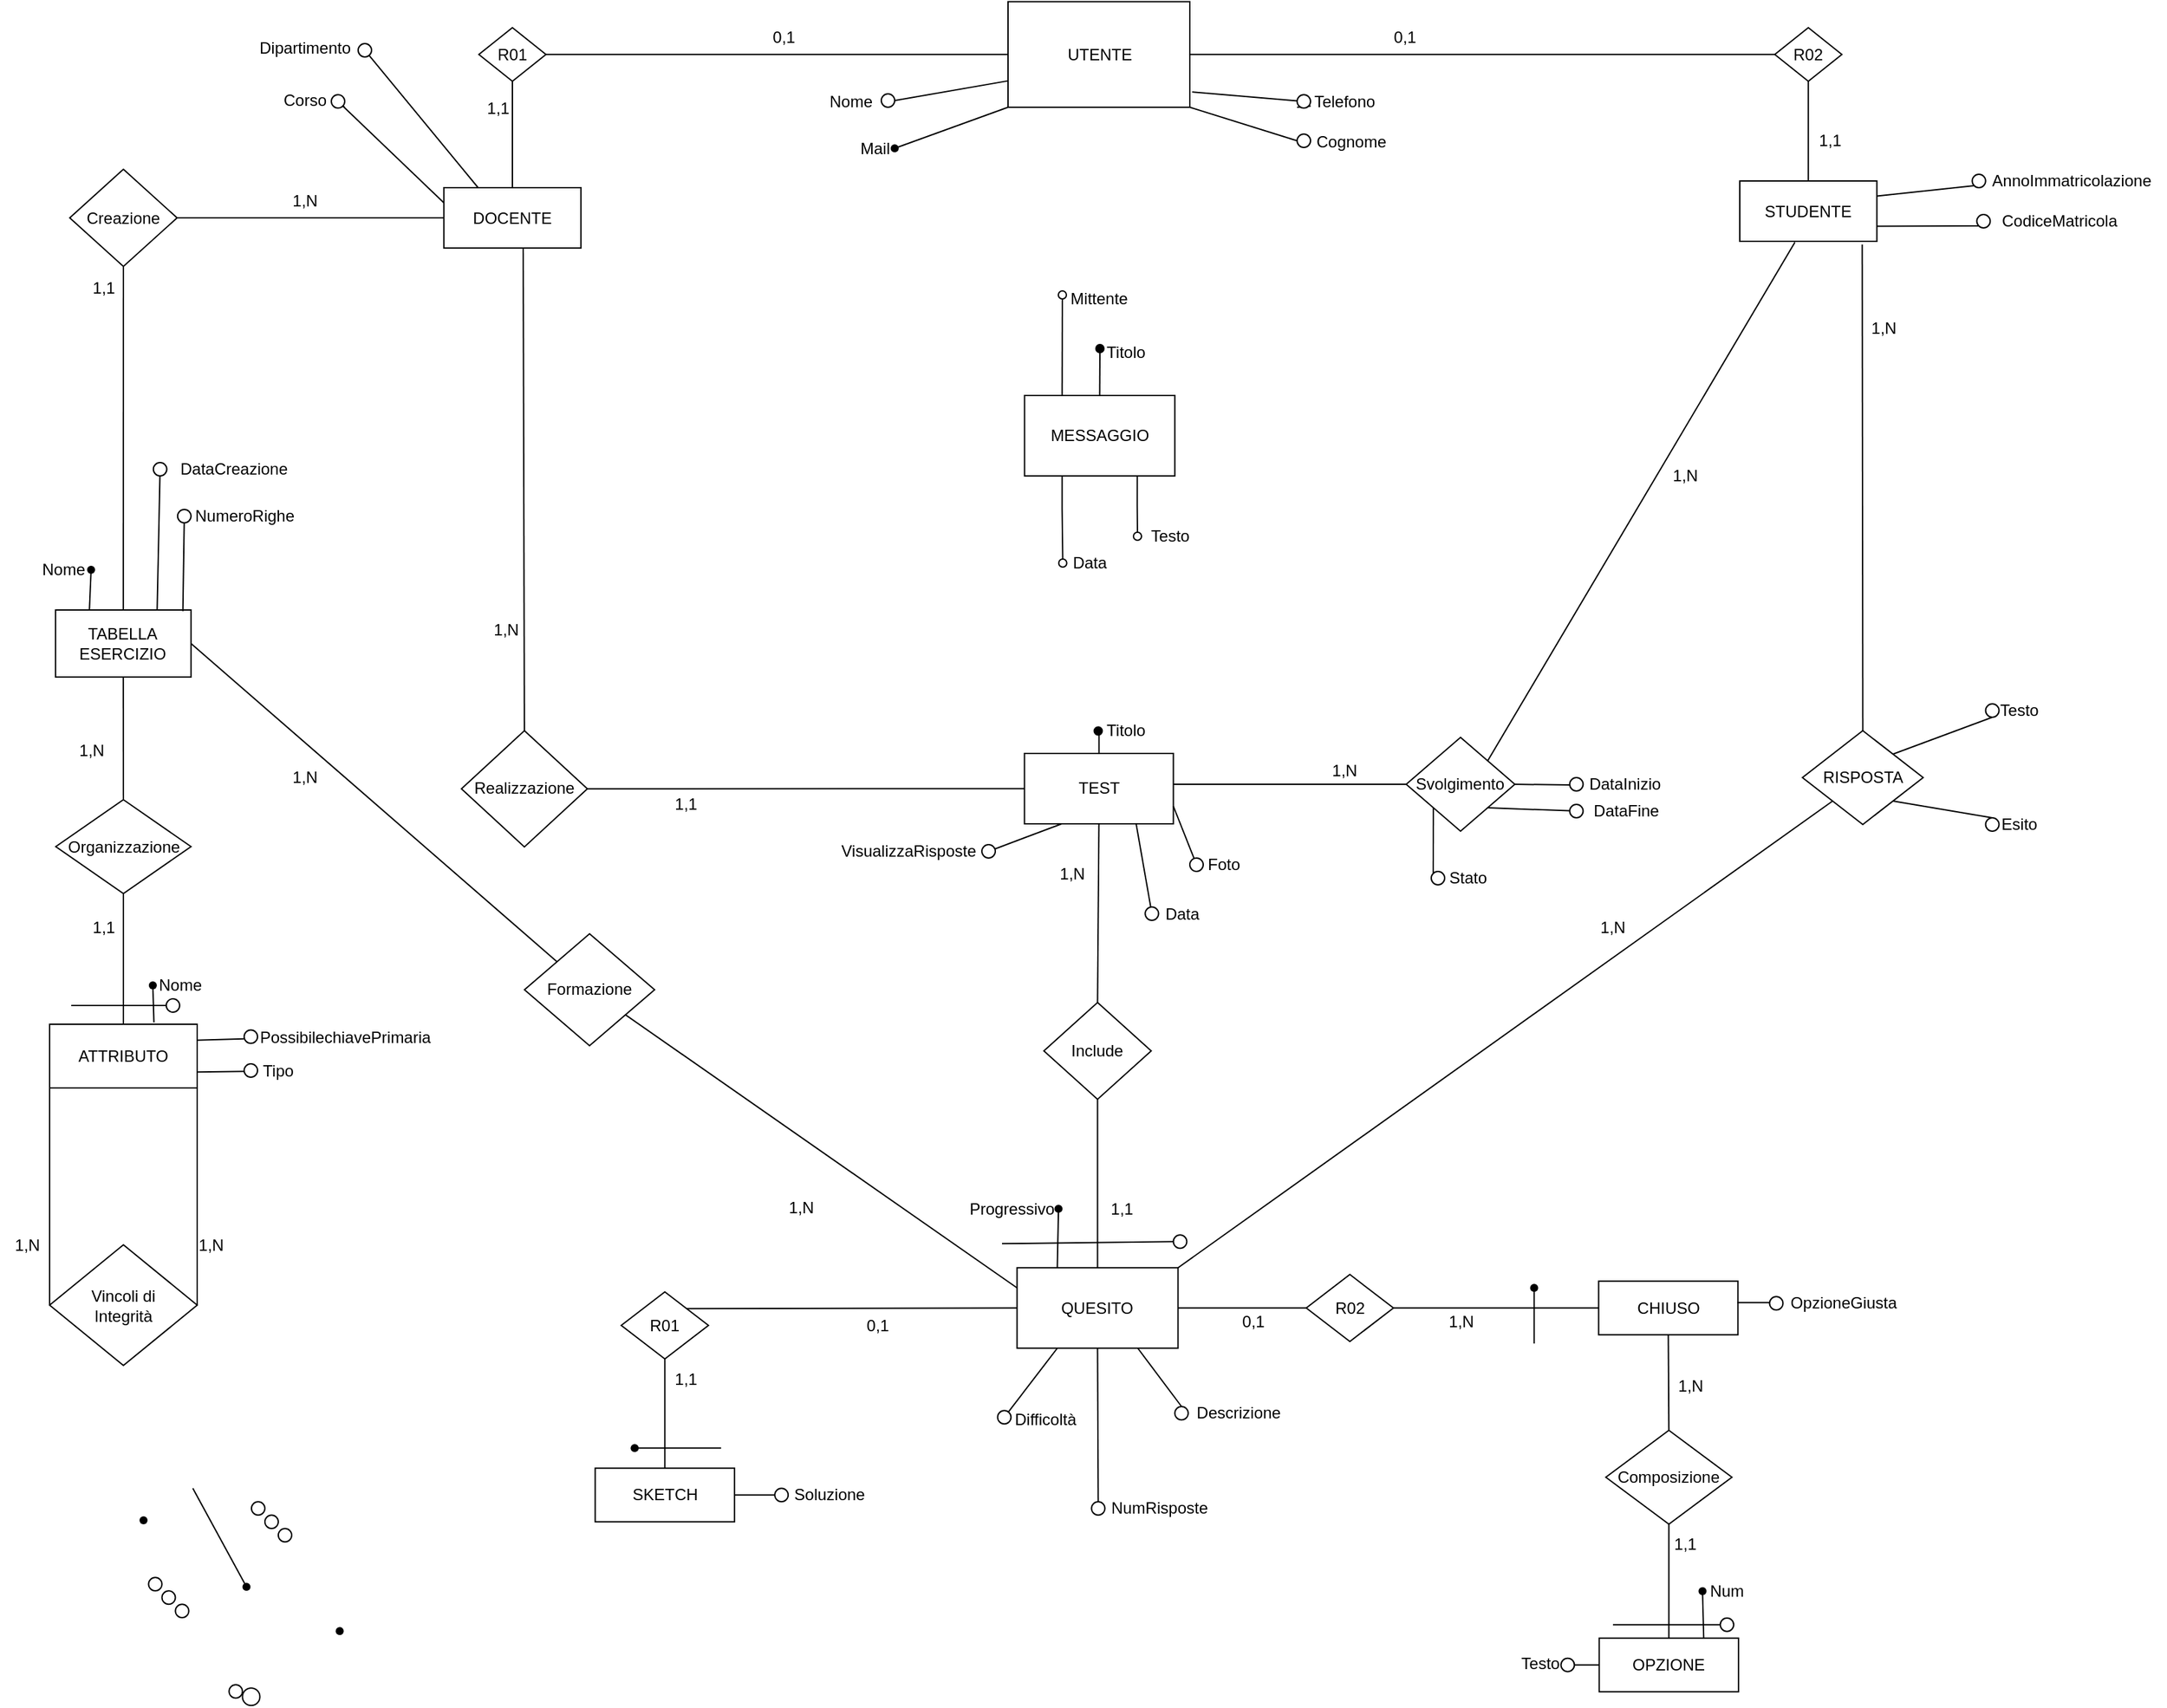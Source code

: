 <mxfile version="22.0.3" type="device">
  <diagram name="Pagina-1" id="XZwt-QrrMR2z-pxMpjQP">
    <mxGraphModel dx="1720" dy="828" grid="1" gridSize="10" guides="1" tooltips="1" connect="1" arrows="1" fold="1" page="1" pageScale="1" pageWidth="827" pageHeight="1169" math="0" shadow="0">
      <root>
        <mxCell id="0" />
        <mxCell id="1" parent="0" />
        <mxCell id="rJS2y0we6_gEbqLrVWO5-1" value="UTENTE" style="rounded=0;whiteSpace=wrap;html=1;" parent="1" vertex="1">
          <mxGeometry x="774.5" y="1.25" width="135.5" height="78.75" as="geometry" />
        </mxCell>
        <mxCell id="rJS2y0we6_gEbqLrVWO5-2" value="STUDENTE" style="rounded=0;whiteSpace=wrap;html=1;" parent="1" vertex="1">
          <mxGeometry x="1320" y="135" width="102.22" height="45" as="geometry" />
        </mxCell>
        <mxCell id="rJS2y0we6_gEbqLrVWO5-5" value="R01" style="rhombus;whiteSpace=wrap;html=1;" parent="1" vertex="1">
          <mxGeometry x="380" y="20.62" width="50" height="40" as="geometry" />
        </mxCell>
        <mxCell id="rJS2y0we6_gEbqLrVWO5-6" value="R02" style="rhombus;whiteSpace=wrap;html=1;" parent="1" vertex="1">
          <mxGeometry x="1346.11" y="20.63" width="50" height="40" as="geometry" />
        </mxCell>
        <mxCell id="rJS2y0we6_gEbqLrVWO5-8" value="" style="endArrow=none;html=1;rounded=0;entryX=0.5;entryY=1;entryDx=0;entryDy=0;exitX=0.5;exitY=0;exitDx=0;exitDy=0;" parent="1" source="coqrDHBnJNc-9aT2uiZB-8" target="rJS2y0we6_gEbqLrVWO5-5" edge="1">
          <mxGeometry width="50" height="50" relative="1" as="geometry">
            <mxPoint x="413" y="137.5" as="sourcePoint" />
            <mxPoint x="470" y="270" as="targetPoint" />
            <Array as="points" />
          </mxGeometry>
        </mxCell>
        <mxCell id="rJS2y0we6_gEbqLrVWO5-9" value="" style="endArrow=none;html=1;rounded=0;exitX=0.5;exitY=0;exitDx=0;exitDy=0;" parent="1" source="rJS2y0we6_gEbqLrVWO5-2" target="rJS2y0we6_gEbqLrVWO5-6" edge="1">
          <mxGeometry width="50" height="50" relative="1" as="geometry">
            <mxPoint x="921.28" y="240" as="sourcePoint" />
            <mxPoint x="1231.28" y="195" as="targetPoint" />
            <Array as="points" />
          </mxGeometry>
        </mxCell>
        <mxCell id="rJS2y0we6_gEbqLrVWO5-10" value="" style="endArrow=none;html=1;rounded=0;entryX=0;entryY=0.5;entryDx=0;entryDy=0;exitX=1;exitY=0.5;exitDx=0;exitDy=0;" parent="1" source="rJS2y0we6_gEbqLrVWO5-5" target="rJS2y0we6_gEbqLrVWO5-1" edge="1">
          <mxGeometry width="50" height="50" relative="1" as="geometry">
            <mxPoint x="265" y="100" as="sourcePoint" />
            <mxPoint x="265" y="70" as="targetPoint" />
            <Array as="points" />
          </mxGeometry>
        </mxCell>
        <mxCell id="rJS2y0we6_gEbqLrVWO5-11" value="" style="endArrow=none;html=1;rounded=0;entryX=1;entryY=0.5;entryDx=0;entryDy=0;exitX=0;exitY=0.5;exitDx=0;exitDy=0;" parent="1" source="rJS2y0we6_gEbqLrVWO5-6" target="rJS2y0we6_gEbqLrVWO5-1" edge="1">
          <mxGeometry width="50" height="50" relative="1" as="geometry">
            <mxPoint x="275" y="110" as="sourcePoint" />
            <mxPoint x="275" y="80" as="targetPoint" />
            <Array as="points" />
          </mxGeometry>
        </mxCell>
        <mxCell id="rJS2y0we6_gEbqLrVWO5-12" value="0,1" style="text;html=1;align=center;verticalAlign=middle;resizable=0;points=[];autosize=1;strokeColor=none;fillColor=none;" parent="1" vertex="1">
          <mxGeometry x="586.93" y="12.5" width="40" height="30" as="geometry" />
        </mxCell>
        <mxCell id="rJS2y0we6_gEbqLrVWO5-13" value="0,1" style="text;html=1;align=center;verticalAlign=middle;resizable=0;points=[];autosize=1;strokeColor=none;fillColor=none;" parent="1" vertex="1">
          <mxGeometry x="1050" y="12.5" width="40" height="30" as="geometry" />
        </mxCell>
        <mxCell id="rJS2y0we6_gEbqLrVWO5-17" value="1,1" style="text;html=1;align=center;verticalAlign=middle;resizable=0;points=[];autosize=1;strokeColor=none;fillColor=none;" parent="1" vertex="1">
          <mxGeometry x="1366.72" y="90" width="40" height="30" as="geometry" />
        </mxCell>
        <mxCell id="rJS2y0we6_gEbqLrVWO5-21" value="Creazione" style="rhombus;whiteSpace=wrap;html=1;" parent="1" vertex="1">
          <mxGeometry x="75" y="126.25" width="79.99" height="72.5" as="geometry" />
        </mxCell>
        <mxCell id="rJS2y0we6_gEbqLrVWO5-23" value="" style="endArrow=none;html=1;rounded=0;exitX=1;exitY=0.5;exitDx=0;exitDy=0;entryX=0;entryY=0.5;entryDx=0;entryDy=0;" parent="1" source="rJS2y0we6_gEbqLrVWO5-21" target="coqrDHBnJNc-9aT2uiZB-8" edge="1">
          <mxGeometry width="50" height="50" relative="1" as="geometry">
            <mxPoint x="420" y="320" as="sourcePoint" />
            <mxPoint x="356" y="153.75" as="targetPoint" />
          </mxGeometry>
        </mxCell>
        <mxCell id="rJS2y0we6_gEbqLrVWO5-24" value="RISPOSTA" style="rhombus;whiteSpace=wrap;html=1;" parent="1" vertex="1">
          <mxGeometry x="1366.72" y="545" width="90" height="70" as="geometry" />
        </mxCell>
        <mxCell id="rJS2y0we6_gEbqLrVWO5-25" value="" style="endArrow=none;html=1;rounded=0;entryX=0.5;entryY=0;entryDx=0;entryDy=0;exitX=0.893;exitY=1.052;exitDx=0;exitDy=0;exitPerimeter=0;" parent="1" source="rJS2y0we6_gEbqLrVWO5-2" target="rJS2y0we6_gEbqLrVWO5-24" edge="1">
          <mxGeometry width="50" height="50" relative="1" as="geometry">
            <mxPoint x="1413.28" y="210" as="sourcePoint" />
            <mxPoint x="1426.28" y="249.5" as="targetPoint" />
          </mxGeometry>
        </mxCell>
        <mxCell id="ubUzP_4HtsehzpGUkigU-70" value="" style="edgeStyle=orthogonalEdgeStyle;rounded=0;orthogonalLoop=1;jettySize=auto;html=1;endArrow=oval;endFill=1;" parent="1" source="rJS2y0we6_gEbqLrVWO5-26" target="ubUzP_4HtsehzpGUkigU-69" edge="1">
          <mxGeometry relative="1" as="geometry" />
        </mxCell>
        <mxCell id="ubUzP_4HtsehzpGUkigU-77" value="" style="edgeStyle=orthogonalEdgeStyle;rounded=0;orthogonalLoop=1;jettySize=auto;html=1;entryX=0;entryY=0.5;entryDx=0;entryDy=0;endArrow=none;endFill=0;" parent="1" source="rJS2y0we6_gEbqLrVWO5-26" target="Hk7GUkt3uSZi1AEH6adp-3" edge="1">
          <mxGeometry relative="1" as="geometry">
            <mxPoint x="993.25" y="588.308" as="targetPoint" />
            <Array as="points">
              <mxPoint x="940" y="585" />
              <mxPoint x="940" y="585" />
            </Array>
          </mxGeometry>
        </mxCell>
        <mxCell id="rJS2y0we6_gEbqLrVWO5-26" value="TEST" style="rounded=0;whiteSpace=wrap;html=1;" parent="1" vertex="1">
          <mxGeometry x="786.75" y="562" width="111" height="52.5" as="geometry" />
        </mxCell>
        <mxCell id="rJS2y0we6_gEbqLrVWO5-27" value="Realizzazione" style="rhombus;whiteSpace=wrap;html=1;" parent="1" vertex="1">
          <mxGeometry x="367" y="545" width="93.89" height="86.75" as="geometry" />
        </mxCell>
        <mxCell id="rJS2y0we6_gEbqLrVWO5-28" value="" style="endArrow=none;html=1;rounded=0;entryX=0.5;entryY=1;entryDx=0;entryDy=0;exitX=0.5;exitY=0;exitDx=0;exitDy=0;" parent="1" source="rJS2y0we6_gEbqLrVWO5-27" edge="1">
          <mxGeometry width="50" height="50" relative="1" as="geometry">
            <mxPoint x="400" y="270" as="sourcePoint" />
            <mxPoint x="413" y="170" as="targetPoint" />
          </mxGeometry>
        </mxCell>
        <mxCell id="Hk7GUkt3uSZi1AEH6adp-1" value="" style="endArrow=none;html=1;rounded=0;entryX=0;entryY=0.5;entryDx=0;entryDy=0;exitX=1;exitY=0.5;exitDx=0;exitDy=0;" parent="1" source="rJS2y0we6_gEbqLrVWO5-27" target="rJS2y0we6_gEbqLrVWO5-26" edge="1">
          <mxGeometry width="50" height="50" relative="1" as="geometry">
            <mxPoint x="255" y="320" as="sourcePoint" />
            <mxPoint x="255" y="130" as="targetPoint" />
          </mxGeometry>
        </mxCell>
        <mxCell id="Hk7GUkt3uSZi1AEH6adp-3" value="Svolgimento" style="rhombus;whiteSpace=wrap;html=1;" parent="1" vertex="1">
          <mxGeometry x="1071.33" y="550" width="81" height="70" as="geometry" />
        </mxCell>
        <mxCell id="Hk7GUkt3uSZi1AEH6adp-5" value="1,1" style="text;html=1;align=center;verticalAlign=middle;resizable=0;points=[];autosize=1;strokeColor=none;fillColor=none;" parent="1" vertex="1">
          <mxGeometry x="513.88" y="585" width="40" height="30" as="geometry" />
        </mxCell>
        <mxCell id="Hk7GUkt3uSZi1AEH6adp-6" value="1,N" style="text;html=1;align=center;verticalAlign=middle;resizable=0;points=[];autosize=1;strokeColor=none;fillColor=none;" parent="1" vertex="1">
          <mxGeometry x="1005" y="560" width="40" height="30" as="geometry" />
        </mxCell>
        <mxCell id="Hk7GUkt3uSZi1AEH6adp-7" value="1,N" style="text;html=1;align=center;verticalAlign=middle;resizable=0;points=[];autosize=1;strokeColor=none;fillColor=none;" parent="1" vertex="1">
          <mxGeometry x="1259.22" y="340" width="40" height="30" as="geometry" />
        </mxCell>
        <mxCell id="Hk7GUkt3uSZi1AEH6adp-8" value="1,N" style="text;html=1;align=center;verticalAlign=middle;resizable=0;points=[];autosize=1;strokeColor=none;fillColor=none;" parent="1" vertex="1">
          <mxGeometry x="380" y="455" width="40" height="30" as="geometry" />
        </mxCell>
        <mxCell id="Hk7GUkt3uSZi1AEH6adp-9" value="1,N" style="text;html=1;align=center;verticalAlign=middle;resizable=0;points=[];autosize=1;strokeColor=none;fillColor=none;" parent="1" vertex="1">
          <mxGeometry x="230" y="135" width="40" height="30" as="geometry" />
        </mxCell>
        <mxCell id="Hk7GUkt3uSZi1AEH6adp-10" value="" style="endArrow=none;html=1;rounded=0;entryX=0.5;entryY=1;entryDx=0;entryDy=0;exitX=0.5;exitY=0;exitDx=0;exitDy=0;" parent="1" source="Hk7GUkt3uSZi1AEH6adp-11" target="rJS2y0we6_gEbqLrVWO5-21" edge="1">
          <mxGeometry width="50" height="50" relative="1" as="geometry">
            <mxPoint x="55" y="280" as="sourcePoint" />
            <mxPoint x="60" y="150" as="targetPoint" />
          </mxGeometry>
        </mxCell>
        <mxCell id="Hk7GUkt3uSZi1AEH6adp-11" value="TABELLA ESERCIZIO" style="rounded=0;whiteSpace=wrap;html=1;" parent="1" vertex="1">
          <mxGeometry x="64.4" y="455" width="101" height="50" as="geometry" />
        </mxCell>
        <mxCell id="Hk7GUkt3uSZi1AEH6adp-12" value="1,1" style="text;html=1;align=center;verticalAlign=middle;resizable=0;points=[];autosize=1;strokeColor=none;fillColor=none;" parent="1" vertex="1">
          <mxGeometry x="80" y="200" width="40" height="30" as="geometry" />
        </mxCell>
        <mxCell id="Hk7GUkt3uSZi1AEH6adp-13" value="" style="shape=waypoint;sketch=0;fillStyle=solid;size=6;pointerEvents=1;points=[];fillColor=none;resizable=0;rotatable=0;perimeter=centerPerimeter;snapToPoint=1;" parent="1" vertex="1">
          <mxGeometry x="120" y="1124" width="20" height="20" as="geometry" />
        </mxCell>
        <mxCell id="Hk7GUkt3uSZi1AEH6adp-17" value="" style="shape=waypoint;sketch=0;fillStyle=solid;size=6;pointerEvents=1;points=[];fillColor=none;resizable=0;rotatable=0;perimeter=centerPerimeter;snapToPoint=1;" parent="1" vertex="1">
          <mxGeometry x="266.25" y="1206.63" width="20" height="20" as="geometry" />
        </mxCell>
        <mxCell id="Hk7GUkt3uSZi1AEH6adp-19" value="Organizzazione" style="rhombus;whiteSpace=wrap;html=1;" parent="1" vertex="1">
          <mxGeometry x="64.59" y="596.5" width="100.81" height="70" as="geometry" />
        </mxCell>
        <mxCell id="Hk7GUkt3uSZi1AEH6adp-20" value="" style="endArrow=none;html=1;rounded=0;exitX=0.5;exitY=0;exitDx=0;exitDy=0;entryX=0.5;entryY=1;entryDx=0;entryDy=0;" parent="1" source="Hk7GUkt3uSZi1AEH6adp-19" target="Hk7GUkt3uSZi1AEH6adp-11" edge="1">
          <mxGeometry width="50" height="50" relative="1" as="geometry">
            <mxPoint x="40" y="410" as="sourcePoint" />
            <mxPoint x="50" y="330" as="targetPoint" />
            <Array as="points" />
          </mxGeometry>
        </mxCell>
        <mxCell id="Hk7GUkt3uSZi1AEH6adp-23" value="" style="endArrow=none;html=1;rounded=0;entryX=0.5;entryY=0;entryDx=0;entryDy=0;" parent="1" source="Hk7GUkt3uSZi1AEH6adp-19" target="Hk7GUkt3uSZi1AEH6adp-24" edge="1">
          <mxGeometry width="50" height="50" relative="1" as="geometry">
            <mxPoint x="45" y="510" as="sourcePoint" />
            <mxPoint x="45" y="530.711" as="targetPoint" />
          </mxGeometry>
        </mxCell>
        <mxCell id="Hk7GUkt3uSZi1AEH6adp-24" value="ATTRIBUTO" style="rounded=0;whiteSpace=wrap;html=1;" parent="1" vertex="1">
          <mxGeometry x="60" y="764" width="110" height="47.5" as="geometry" />
        </mxCell>
        <mxCell id="Hk7GUkt3uSZi1AEH6adp-25" value="1,1" style="text;html=1;align=center;verticalAlign=middle;resizable=0;points=[];autosize=1;strokeColor=none;fillColor=none;" parent="1" vertex="1">
          <mxGeometry x="80" y="676.5" width="40" height="30" as="geometry" />
        </mxCell>
        <mxCell id="Hk7GUkt3uSZi1AEH6adp-26" value="1,N" style="text;html=1;align=center;verticalAlign=middle;resizable=0;points=[];autosize=1;strokeColor=none;fillColor=none;" parent="1" vertex="1">
          <mxGeometry x="70.51" y="545" width="40" height="30" as="geometry" />
        </mxCell>
        <mxCell id="Hk7GUkt3uSZi1AEH6adp-28" value="Vincoli di&lt;br&gt;Integrità" style="rhombus;whiteSpace=wrap;html=1;" parent="1" vertex="1">
          <mxGeometry x="60" y="928.5" width="110" height="90" as="geometry" />
        </mxCell>
        <mxCell id="Hk7GUkt3uSZi1AEH6adp-29" value="" style="endArrow=none;html=1;rounded=0;entryX=1;entryY=1;entryDx=0;entryDy=0;exitX=1;exitY=0.5;exitDx=0;exitDy=0;" parent="1" source="Hk7GUkt3uSZi1AEH6adp-28" target="Hk7GUkt3uSZi1AEH6adp-24" edge="1">
          <mxGeometry width="50" height="50" relative="1" as="geometry">
            <mxPoint x="114.6" y="741.0" as="sourcePoint" />
            <mxPoint x="121.53" y="596" as="targetPoint" />
          </mxGeometry>
        </mxCell>
        <mxCell id="Hk7GUkt3uSZi1AEH6adp-30" value="" style="endArrow=none;html=1;rounded=0;entryX=0;entryY=1;entryDx=0;entryDy=0;exitX=0;exitY=0.5;exitDx=0;exitDy=0;" parent="1" source="Hk7GUkt3uSZi1AEH6adp-28" target="Hk7GUkt3uSZi1AEH6adp-24" edge="1">
          <mxGeometry width="50" height="50" relative="1" as="geometry">
            <mxPoint x="20" y="645" as="sourcePoint" />
            <mxPoint x="38" y="570" as="targetPoint" />
            <Array as="points" />
          </mxGeometry>
        </mxCell>
        <mxCell id="dkKevdJ9oekg-BC_jIbe-1" value="QUESITO" style="rounded=0;whiteSpace=wrap;html=1;" parent="1" vertex="1">
          <mxGeometry x="781.22" y="945.63" width="120" height="60" as="geometry" />
        </mxCell>
        <mxCell id="dkKevdJ9oekg-BC_jIbe-2" value="" style="endArrow=none;html=1;rounded=0;exitX=0.5;exitY=0;exitDx=0;exitDy=0;entryX=0.5;entryY=1;entryDx=0;entryDy=0;" parent="1" source="zOYUWJkHYLDozAytf98u-2" target="rJS2y0we6_gEbqLrVWO5-26" edge="1">
          <mxGeometry width="50" height="50" relative="1" as="geometry">
            <mxPoint x="439.5" y="549.5" as="sourcePoint" />
            <mxPoint x="858.07" y="615" as="targetPoint" />
          </mxGeometry>
        </mxCell>
        <mxCell id="dkKevdJ9oekg-BC_jIbe-5" value="" style="endArrow=none;html=1;rounded=0;exitX=1;exitY=0;exitDx=0;exitDy=0;entryX=0;entryY=1;entryDx=0;entryDy=0;" parent="1" source="dkKevdJ9oekg-BC_jIbe-1" target="rJS2y0we6_gEbqLrVWO5-24" edge="1">
          <mxGeometry width="50" height="50" relative="1" as="geometry">
            <mxPoint x="721" y="485" as="sourcePoint" />
            <mxPoint x="720" y="345" as="targetPoint" />
          </mxGeometry>
        </mxCell>
        <mxCell id="dkKevdJ9oekg-BC_jIbe-6" value="1,N" style="text;html=1;align=center;verticalAlign=middle;resizable=0;points=[];autosize=1;strokeColor=none;fillColor=none;" parent="1" vertex="1">
          <mxGeometry x="1406.72" y="230" width="40" height="30" as="geometry" />
        </mxCell>
        <mxCell id="dkKevdJ9oekg-BC_jIbe-7" value="1,N" style="text;html=1;align=center;verticalAlign=middle;resizable=0;points=[];autosize=1;strokeColor=none;fillColor=none;" parent="1" vertex="1">
          <mxGeometry x="1205.28" y="676.5" width="40" height="30" as="geometry" />
        </mxCell>
        <mxCell id="dkKevdJ9oekg-BC_jIbe-11" value="" style="endArrow=none;html=1;rounded=0;exitX=1;exitY=0.5;exitDx=0;exitDy=0;entryX=0;entryY=0.5;entryDx=0;entryDy=0;" parent="1" source="dkKevdJ9oekg-BC_jIbe-1" target="dkKevdJ9oekg-BC_jIbe-13" edge="1">
          <mxGeometry width="50" height="50" relative="1" as="geometry">
            <mxPoint x="1053.83" y="985.63" as="sourcePoint" />
            <mxPoint x="1052.83" y="845.63" as="targetPoint" />
          </mxGeometry>
        </mxCell>
        <mxCell id="dkKevdJ9oekg-BC_jIbe-12" value="" style="endArrow=none;html=1;rounded=0;exitX=1;exitY=0;exitDx=0;exitDy=0;entryX=0;entryY=0.5;entryDx=0;entryDy=0;" parent="1" source="dkKevdJ9oekg-BC_jIbe-8" target="dkKevdJ9oekg-BC_jIbe-1" edge="1">
          <mxGeometry width="50" height="50" relative="1" as="geometry">
            <mxPoint x="432.83" y="712.13" as="sourcePoint" />
            <mxPoint x="512.83" y="712.13" as="targetPoint" />
          </mxGeometry>
        </mxCell>
        <mxCell id="dkKevdJ9oekg-BC_jIbe-13" value="R02" style="rhombus;whiteSpace=wrap;html=1;" parent="1" vertex="1">
          <mxGeometry x="996.83" y="950.63" width="65" height="50" as="geometry" />
        </mxCell>
        <mxCell id="dkKevdJ9oekg-BC_jIbe-16" value="1,N" style="text;html=1;align=center;verticalAlign=middle;resizable=0;points=[];autosize=1;strokeColor=none;fillColor=none;" parent="1" vertex="1">
          <mxGeometry x="599.86" y="886.13" width="40" height="30" as="geometry" />
        </mxCell>
        <mxCell id="dkKevdJ9oekg-BC_jIbe-17" value="1,N" style="text;html=1;align=center;verticalAlign=middle;resizable=0;points=[];autosize=1;strokeColor=none;fillColor=none;" parent="1" vertex="1">
          <mxGeometry x="230" y="565" width="40" height="30" as="geometry" />
        </mxCell>
        <mxCell id="dkKevdJ9oekg-BC_jIbe-18" value="1,1" style="text;html=1;align=center;verticalAlign=middle;resizable=0;points=[];autosize=1;strokeColor=none;fillColor=none;" parent="1" vertex="1">
          <mxGeometry x="838.83" y="886.63" width="40" height="30" as="geometry" />
        </mxCell>
        <mxCell id="dkKevdJ9oekg-BC_jIbe-20" value="0,1" style="text;html=1;align=center;verticalAlign=middle;resizable=0;points=[];autosize=1;strokeColor=none;fillColor=none;" parent="1" vertex="1">
          <mxGeometry x="936.72" y="970.63" width="40" height="30" as="geometry" />
        </mxCell>
        <mxCell id="dkKevdJ9oekg-BC_jIbe-21" value="0,1" style="text;html=1;align=center;verticalAlign=middle;resizable=0;points=[];autosize=1;strokeColor=none;fillColor=none;" parent="1" vertex="1">
          <mxGeometry x="656.72" y="973.63" width="40" height="30" as="geometry" />
        </mxCell>
        <mxCell id="dkKevdJ9oekg-BC_jIbe-23" value="" style="endArrow=none;html=1;rounded=0;entryX=1;entryY=0.5;entryDx=0;entryDy=0;exitX=0;exitY=0.5;exitDx=0;exitDy=0;" parent="1" source="dkKevdJ9oekg-BC_jIbe-25" target="dkKevdJ9oekg-BC_jIbe-13" edge="1">
          <mxGeometry width="50" height="50" relative="1" as="geometry">
            <mxPoint x="1086.33" y="960.63" as="sourcePoint" />
            <mxPoint x="1202.59" y="845.66" as="targetPoint" />
          </mxGeometry>
        </mxCell>
        <mxCell id="dkKevdJ9oekg-BC_jIbe-24" value="SKETCH" style="rounded=0;whiteSpace=wrap;html=1;" parent="1" vertex="1">
          <mxGeometry x="466.72" y="1095.13" width="103.87" height="40" as="geometry" />
        </mxCell>
        <mxCell id="dkKevdJ9oekg-BC_jIbe-25" value="CHIUSO" style="rounded=0;whiteSpace=wrap;html=1;" parent="1" vertex="1">
          <mxGeometry x="1214.78" y="955.63" width="103.87" height="40" as="geometry" />
        </mxCell>
        <mxCell id="dkKevdJ9oekg-BC_jIbe-26" value="1,1" style="text;html=1;align=center;verticalAlign=middle;resizable=0;points=[];autosize=1;strokeColor=none;fillColor=none;" parent="1" vertex="1">
          <mxGeometry x="513.64" y="1013.63" width="40" height="30" as="geometry" />
        </mxCell>
        <mxCell id="dkKevdJ9oekg-BC_jIbe-28" value="" style="shape=waypoint;sketch=0;fillStyle=solid;size=6;pointerEvents=1;points=[];fillColor=none;resizable=0;rotatable=0;perimeter=centerPerimeter;snapToPoint=1;" parent="1" vertex="1">
          <mxGeometry x="126.93" y="725.0" width="20" height="20" as="geometry" />
        </mxCell>
        <mxCell id="dkKevdJ9oekg-BC_jIbe-34" value="Composizione" style="rhombus;whiteSpace=wrap;html=1;" parent="1" vertex="1">
          <mxGeometry x="1220.16" y="1066.88" width="94" height="70" as="geometry" />
        </mxCell>
        <mxCell id="dkKevdJ9oekg-BC_jIbe-36" value="" style="endArrow=none;html=1;rounded=0;entryX=0.5;entryY=1;entryDx=0;entryDy=0;exitX=0.5;exitY=0;exitDx=0;exitDy=0;" parent="1" source="dkKevdJ9oekg-BC_jIbe-34" target="dkKevdJ9oekg-BC_jIbe-25" edge="1">
          <mxGeometry width="50" height="50" relative="1" as="geometry">
            <mxPoint x="1272.22" y="1052.13" as="sourcePoint" />
            <mxPoint x="1272.22" y="992.13" as="targetPoint" />
          </mxGeometry>
        </mxCell>
        <mxCell id="dkKevdJ9oekg-BC_jIbe-37" value="1,N" style="text;html=1;align=center;verticalAlign=middle;resizable=0;points=[];autosize=1;strokeColor=none;fillColor=none;" parent="1" vertex="1">
          <mxGeometry x="1263.22" y="1019.38" width="40" height="30" as="geometry" />
        </mxCell>
        <mxCell id="dkKevdJ9oekg-BC_jIbe-38" value="" style="endArrow=none;html=1;rounded=0;entryX=0.5;entryY=1;entryDx=0;entryDy=0;exitX=0.5;exitY=0;exitDx=0;exitDy=0;" parent="1" source="dkKevdJ9oekg-BC_jIbe-39" target="dkKevdJ9oekg-BC_jIbe-34" edge="1">
          <mxGeometry width="50" height="50" relative="1" as="geometry">
            <mxPoint x="1269.22" y="1196.88" as="sourcePoint" />
            <mxPoint x="1269.22" y="1146.88" as="targetPoint" />
          </mxGeometry>
        </mxCell>
        <mxCell id="dkKevdJ9oekg-BC_jIbe-39" value="OPZIONE" style="rounded=0;whiteSpace=wrap;html=1;" parent="1" vertex="1">
          <mxGeometry x="1215.22" y="1221.88" width="103.87" height="40" as="geometry" />
        </mxCell>
        <mxCell id="dkKevdJ9oekg-BC_jIbe-40" value="1,1" style="text;html=1;align=center;verticalAlign=middle;resizable=0;points=[];autosize=1;strokeColor=none;fillColor=none;" parent="1" vertex="1">
          <mxGeometry x="1259.22" y="1136.88" width="40" height="30" as="geometry" />
        </mxCell>
        <mxCell id="dkKevdJ9oekg-BC_jIbe-44" value="" style="endArrow=none;html=1;rounded=0;" parent="1" target="Hk7GUkt3uSZi1AEH6adp-15" edge="1">
          <mxGeometry width="50" height="50" relative="1" as="geometry">
            <mxPoint x="1225.47" y="1211.88" as="sourcePoint" />
            <mxPoint x="1318.22" y="1186.88" as="targetPoint" />
          </mxGeometry>
        </mxCell>
        <mxCell id="Hk7GUkt3uSZi1AEH6adp-15" value="" style="ellipse;whiteSpace=wrap;html=1;aspect=fixed;" parent="1" vertex="1">
          <mxGeometry x="1305.47" y="1206.88" width="10" height="10" as="geometry" />
        </mxCell>
        <mxCell id="dkKevdJ9oekg-BC_jIbe-46" value="1,N" style="text;html=1;align=center;verticalAlign=middle;resizable=0;points=[];autosize=1;strokeColor=none;fillColor=none;" parent="1" vertex="1">
          <mxGeometry x="160" y="913.5" width="40" height="30" as="geometry" />
        </mxCell>
        <mxCell id="dkKevdJ9oekg-BC_jIbe-47" value="1,N" style="text;html=1;align=center;verticalAlign=middle;resizable=0;points=[];autosize=1;strokeColor=none;fillColor=none;" parent="1" vertex="1">
          <mxGeometry x="23.07" y="913.5" width="40" height="30" as="geometry" />
        </mxCell>
        <mxCell id="dkKevdJ9oekg-BC_jIbe-51" value="Num" style="text;html=1;align=center;verticalAlign=middle;resizable=0;points=[];autosize=1;strokeColor=none;fillColor=none;" parent="1" vertex="1">
          <mxGeometry x="1285.47" y="1171.88" width="50" height="30" as="geometry" />
        </mxCell>
        <mxCell id="dkKevdJ9oekg-BC_jIbe-52" value="" style="endArrow=none;html=1;rounded=0;entryX=1;entryY=0.5;entryDx=0;entryDy=0;" parent="1" source="Hk7GUkt3uSZi1AEH6adp-14" target="dkKevdJ9oekg-BC_jIbe-24" edge="1">
          <mxGeometry width="50" height="50" relative="1" as="geometry">
            <mxPoint x="523.64" y="1143.63" as="sourcePoint" />
            <mxPoint x="523.64" y="1103.63" as="targetPoint" />
          </mxGeometry>
        </mxCell>
        <mxCell id="dkKevdJ9oekg-BC_jIbe-55" value="" style="ellipse;whiteSpace=wrap;html=1;aspect=fixed;" parent="1" vertex="1">
          <mxGeometry x="193.75" y="1256.63" width="10" height="10" as="geometry" />
        </mxCell>
        <mxCell id="dkKevdJ9oekg-BC_jIbe-56" value="" style="ellipse;whiteSpace=wrap;html=1;aspect=fixed;" parent="1" vertex="1">
          <mxGeometry x="203.75" y="1259.13" width="13" height="13" as="geometry" />
        </mxCell>
        <mxCell id="dkKevdJ9oekg-BC_jIbe-63" value="" style="endArrow=none;html=1;rounded=0;exitX=0.707;exitY=-0.028;exitDx=0;exitDy=0;exitPerimeter=0;" parent="1" source="Hk7GUkt3uSZi1AEH6adp-24" target="dkKevdJ9oekg-BC_jIbe-28" edge="1">
          <mxGeometry width="50" height="50" relative="1" as="geometry">
            <mxPoint x="136.78" y="763.995" as="sourcePoint" />
            <mxPoint x="137" y="720" as="targetPoint" />
          </mxGeometry>
        </mxCell>
        <mxCell id="dkKevdJ9oekg-BC_jIbe-64" value="" style="endArrow=none;html=1;rounded=0;entryX=0.25;entryY=1;entryDx=0;entryDy=0;" parent="1" source="dkKevdJ9oekg-BC_jIbe-103" target="dkKevdJ9oekg-BC_jIbe-1" edge="1">
          <mxGeometry width="50" height="50" relative="1" as="geometry">
            <mxPoint x="869.83" y="915.63" as="sourcePoint" />
            <mxPoint x="869.83" y="875.63" as="targetPoint" />
          </mxGeometry>
        </mxCell>
        <mxCell id="dkKevdJ9oekg-BC_jIbe-65" value="" style="endArrow=none;html=1;rounded=0;" parent="1" edge="1">
          <mxGeometry width="50" height="50" relative="1" as="geometry">
            <mxPoint x="1348.16" y="971.63" as="sourcePoint" />
            <mxPoint x="1318.16" y="971.63" as="targetPoint" />
          </mxGeometry>
        </mxCell>
        <mxCell id="dkKevdJ9oekg-BC_jIbe-66" value="" style="endArrow=none;html=1;rounded=0;entryX=0;entryY=0.5;entryDx=0;entryDy=0;" parent="1" source="dkKevdJ9oekg-BC_jIbe-57" target="dkKevdJ9oekg-BC_jIbe-39" edge="1">
          <mxGeometry width="50" height="50" relative="1" as="geometry">
            <mxPoint x="1118.58" y="1280.38" as="sourcePoint" />
            <mxPoint x="1118.58" y="1240.38" as="targetPoint" />
          </mxGeometry>
        </mxCell>
        <mxCell id="dkKevdJ9oekg-BC_jIbe-67" value="Testo" style="text;html=1;align=center;verticalAlign=middle;resizable=0;points=[];autosize=1;strokeColor=none;fillColor=none;" parent="1" vertex="1">
          <mxGeometry x="1145.58" y="1225.88" width="50" height="30" as="geometry" />
        </mxCell>
        <mxCell id="dkKevdJ9oekg-BC_jIbe-70" value="" style="ellipse;whiteSpace=wrap;html=1;aspect=fixed;" parent="1" vertex="1">
          <mxGeometry x="1342.22" y="967.13" width="10" height="10" as="geometry" />
        </mxCell>
        <mxCell id="dkKevdJ9oekg-BC_jIbe-74" value="OpzioneGiusta" style="text;html=1;align=center;verticalAlign=middle;resizable=0;points=[];autosize=1;strokeColor=none;fillColor=none;" parent="1" vertex="1">
          <mxGeometry x="1346.72" y="957.13" width="100" height="30" as="geometry" />
        </mxCell>
        <mxCell id="Hk7GUkt3uSZi1AEH6adp-14" value="" style="ellipse;whiteSpace=wrap;html=1;aspect=fixed;" parent="1" vertex="1">
          <mxGeometry x="600.6" y="1110.13" width="10" height="10" as="geometry" />
        </mxCell>
        <mxCell id="dkKevdJ9oekg-BC_jIbe-82" value="Soluzione" style="text;html=1;align=center;verticalAlign=middle;resizable=0;points=[];autosize=1;strokeColor=none;fillColor=none;" parent="1" vertex="1">
          <mxGeometry x="600.6" y="1100.13" width="80" height="30" as="geometry" />
        </mxCell>
        <mxCell id="dkKevdJ9oekg-BC_jIbe-84" value="Nome" style="text;html=1;align=center;verticalAlign=middle;resizable=0;points=[];autosize=1;strokeColor=none;fillColor=none;" parent="1" vertex="1">
          <mxGeometry x="126.93" y="719.5" width="60" height="30" as="geometry" />
        </mxCell>
        <mxCell id="dkKevdJ9oekg-BC_jIbe-85" value="" style="endArrow=none;html=1;rounded=0;exitX=0.75;exitY=1;exitDx=0;exitDy=0;" parent="1" source="dkKevdJ9oekg-BC_jIbe-135" edge="1">
          <mxGeometry width="50" height="50" relative="1" as="geometry">
            <mxPoint x="762.36" y="491.5" as="sourcePoint" />
            <mxPoint x="880" y="680" as="targetPoint" />
          </mxGeometry>
        </mxCell>
        <mxCell id="dkKevdJ9oekg-BC_jIbe-87" value="" style="endArrow=none;html=1;rounded=0;entryX=0;entryY=0.5;entryDx=0;entryDy=0;" parent="1" target="dkKevdJ9oekg-BC_jIbe-92" edge="1">
          <mxGeometry width="50" height="50" relative="1" as="geometry">
            <mxPoint x="76.12" y="750" as="sourcePoint" />
            <mxPoint x="116.12" y="750" as="targetPoint" />
            <Array as="points">
              <mxPoint x="76.12" y="750" />
            </Array>
          </mxGeometry>
        </mxCell>
        <mxCell id="dkKevdJ9oekg-BC_jIbe-91" value="" style="ellipse;whiteSpace=wrap;html=1;aspect=fixed;" parent="1" vertex="1">
          <mxGeometry x="133.75" y="1176.63" width="10" height="10" as="geometry" />
        </mxCell>
        <mxCell id="dkKevdJ9oekg-BC_jIbe-92" value="" style="ellipse;whiteSpace=wrap;html=1;aspect=fixed;" parent="1" vertex="1">
          <mxGeometry x="146.93" y="745" width="10" height="10" as="geometry" />
        </mxCell>
        <mxCell id="dkKevdJ9oekg-BC_jIbe-93" value="" style="endArrow=none;html=1;rounded=0;entryX=1;entryY=0.25;entryDx=0;entryDy=0;exitX=-0.001;exitY=0.547;exitDx=0;exitDy=0;exitPerimeter=0;" parent="1" source="dkKevdJ9oekg-BC_jIbe-101" target="Hk7GUkt3uSZi1AEH6adp-24" edge="1">
          <mxGeometry width="50" height="50" relative="1" as="geometry">
            <mxPoint x="176.93" y="790" as="sourcePoint" />
            <mxPoint x="179" y="790" as="targetPoint" />
          </mxGeometry>
        </mxCell>
        <mxCell id="dkKevdJ9oekg-BC_jIbe-94" value="" style="endArrow=none;html=1;rounded=0;exitX=0.03;exitY=0.522;exitDx=0;exitDy=0;exitPerimeter=0;entryX=1;entryY=0.75;entryDx=0;entryDy=0;" parent="1" source="dkKevdJ9oekg-BC_jIbe-99" target="Hk7GUkt3uSZi1AEH6adp-24" edge="1">
          <mxGeometry width="50" height="50" relative="1" as="geometry">
            <mxPoint x="208" y="820" as="sourcePoint" />
            <mxPoint x="170" y="810" as="targetPoint" />
          </mxGeometry>
        </mxCell>
        <mxCell id="dkKevdJ9oekg-BC_jIbe-96" value="" style="endArrow=none;html=1;rounded=0;" parent="1" source="dkKevdJ9oekg-BC_jIbe-110" edge="1">
          <mxGeometry width="50" height="50" relative="1" as="geometry">
            <mxPoint x="816.11" y="811.13" as="sourcePoint" />
            <mxPoint x="770" y="927.63" as="targetPoint" />
          </mxGeometry>
        </mxCell>
        <mxCell id="dkKevdJ9oekg-BC_jIbe-98" value="" style="ellipse;whiteSpace=wrap;html=1;aspect=fixed;" parent="1" vertex="1">
          <mxGeometry x="205" y="793.5" width="10" height="10" as="geometry" />
        </mxCell>
        <mxCell id="dkKevdJ9oekg-BC_jIbe-99" value="Tipo" style="text;html=1;align=center;verticalAlign=middle;resizable=0;points=[];autosize=1;strokeColor=none;fillColor=none;" parent="1" vertex="1">
          <mxGeometry x="205" y="783.5" width="50" height="30" as="geometry" />
        </mxCell>
        <mxCell id="dkKevdJ9oekg-BC_jIbe-54" value="" style="ellipse;whiteSpace=wrap;html=1;aspect=fixed;" parent="1" vertex="1">
          <mxGeometry x="205.0" y="768.25" width="10" height="10" as="geometry" />
        </mxCell>
        <mxCell id="dkKevdJ9oekg-BC_jIbe-101" value="PossibilechiavePrimaria" style="text;html=1;align=center;verticalAlign=middle;resizable=0;points=[];autosize=1;strokeColor=none;fillColor=none;" parent="1" vertex="1">
          <mxGeometry x="205" y="758.5" width="150" height="30" as="geometry" />
        </mxCell>
        <mxCell id="dkKevdJ9oekg-BC_jIbe-103" value="" style="ellipse;whiteSpace=wrap;html=1;aspect=fixed;" parent="1" vertex="1">
          <mxGeometry x="766.72" y="1052.13" width="10" height="10" as="geometry" />
        </mxCell>
        <mxCell id="dkKevdJ9oekg-BC_jIbe-108" value="" style="ellipse;whiteSpace=wrap;html=1;aspect=fixed;" parent="1" vertex="1">
          <mxGeometry x="898.83" y="1049.13" width="10" height="10" as="geometry" />
        </mxCell>
        <mxCell id="dkKevdJ9oekg-BC_jIbe-111" value="Descrizione" style="text;html=1;align=center;verticalAlign=middle;resizable=0;points=[];autosize=1;strokeColor=none;fillColor=none;" parent="1" vertex="1">
          <mxGeometry x="901.22" y="1039.13" width="90" height="30" as="geometry" />
        </mxCell>
        <mxCell id="dkKevdJ9oekg-BC_jIbe-114" value="" style="endArrow=none;html=1;rounded=0;entryX=0.75;entryY=1;entryDx=0;entryDy=0;exitX=0.5;exitY=0;exitDx=0;exitDy=0;" parent="1" source="dkKevdJ9oekg-BC_jIbe-108" target="dkKevdJ9oekg-BC_jIbe-1" edge="1">
          <mxGeometry width="50" height="50" relative="1" as="geometry">
            <mxPoint x="932.83" y="905.63" as="sourcePoint" />
            <mxPoint x="922.83" y="865.63" as="targetPoint" />
          </mxGeometry>
        </mxCell>
        <mxCell id="dkKevdJ9oekg-BC_jIbe-123" value="Difficoltà" style="text;html=1;align=center;verticalAlign=middle;resizable=0;points=[];autosize=1;strokeColor=none;fillColor=none;" parent="1" vertex="1">
          <mxGeometry x="766.72" y="1043.63" width="70" height="30" as="geometry" />
        </mxCell>
        <mxCell id="dkKevdJ9oekg-BC_jIbe-129" value="" style="endArrow=none;html=1;rounded=0;entryX=0.5;entryY=1;entryDx=0;entryDy=0;exitX=0.5;exitY=0;exitDx=0;exitDy=0;" parent="1" source="coqrDHBnJNc-9aT2uiZB-5" target="dkKevdJ9oekg-BC_jIbe-1" edge="1">
          <mxGeometry width="50" height="50" relative="1" as="geometry">
            <mxPoint x="796.72" y="1142.13" as="sourcePoint" />
            <mxPoint x="972.83" y="825.63" as="targetPoint" />
            <Array as="points" />
          </mxGeometry>
        </mxCell>
        <mxCell id="dkKevdJ9oekg-BC_jIbe-131" value="NumRisposte" style="text;html=1;align=center;verticalAlign=middle;resizable=0;points=[];autosize=1;strokeColor=none;fillColor=none;" parent="1" vertex="1">
          <mxGeometry x="836.72" y="1110.13" width="100" height="30" as="geometry" />
        </mxCell>
        <mxCell id="dkKevdJ9oekg-BC_jIbe-136" value="" style="ellipse;whiteSpace=wrap;html=1;aspect=fixed;" parent="1" vertex="1">
          <mxGeometry x="1503.28" y="610" width="10" height="10" as="geometry" />
        </mxCell>
        <mxCell id="dkKevdJ9oekg-BC_jIbe-137" value="" style="ellipse;whiteSpace=wrap;html=1;aspect=fixed;" parent="1" vertex="1">
          <mxGeometry x="1503.28" y="525" width="10" height="10" as="geometry" />
        </mxCell>
        <mxCell id="dkKevdJ9oekg-BC_jIbe-144" value="" style="endArrow=none;html=1;rounded=0;exitX=0.5;exitY=0;exitDx=0;exitDy=0;entryX=1;entryY=1;entryDx=0;entryDy=0;" parent="1" source="dkKevdJ9oekg-BC_jIbe-136" target="rJS2y0we6_gEbqLrVWO5-24" edge="1">
          <mxGeometry width="50" height="50" relative="1" as="geometry">
            <mxPoint x="1321.32" y="665" as="sourcePoint" />
            <mxPoint x="1321.32" y="625" as="targetPoint" />
          </mxGeometry>
        </mxCell>
        <mxCell id="dkKevdJ9oekg-BC_jIbe-145" value="" style="endArrow=none;html=1;rounded=0;exitX=1;exitY=0;exitDx=0;exitDy=0;entryX=0.5;entryY=1;entryDx=0;entryDy=0;" parent="1" source="rJS2y0we6_gEbqLrVWO5-24" target="dkKevdJ9oekg-BC_jIbe-137" edge="1">
          <mxGeometry width="50" height="50" relative="1" as="geometry">
            <mxPoint x="1336.72" y="535" as="sourcePoint" />
            <mxPoint x="1336.32" y="505" as="targetPoint" />
          </mxGeometry>
        </mxCell>
        <mxCell id="dkKevdJ9oekg-BC_jIbe-146" value="Testo" style="text;html=1;align=center;verticalAlign=middle;resizable=0;points=[];autosize=1;strokeColor=none;fillColor=none;" parent="1" vertex="1">
          <mxGeometry x="1503.28" y="515" width="50" height="30" as="geometry" />
        </mxCell>
        <mxCell id="dkKevdJ9oekg-BC_jIbe-147" value="Esito" style="text;html=1;align=center;verticalAlign=middle;resizable=0;points=[];autosize=1;strokeColor=none;fillColor=none;" parent="1" vertex="1">
          <mxGeometry x="1503.28" y="600" width="50" height="30" as="geometry" />
        </mxCell>
        <mxCell id="dkKevdJ9oekg-BC_jIbe-148" value="" style="endArrow=none;html=1;rounded=0;" parent="1" source="dkKevdJ9oekg-BC_jIbe-183" edge="1">
          <mxGeometry width="50" height="50" relative="1" as="geometry">
            <mxPoint x="1653.44" y="1077.23" as="sourcePoint" />
            <mxPoint x="1166.72" y="1002.13" as="targetPoint" />
          </mxGeometry>
        </mxCell>
        <mxCell id="dkKevdJ9oekg-BC_jIbe-157" value="" style="ellipse;whiteSpace=wrap;html=1;aspect=fixed;" parent="1" vertex="1">
          <mxGeometry x="1090" y="650" width="10" height="10" as="geometry" />
        </mxCell>
        <mxCell id="dkKevdJ9oekg-BC_jIbe-161" value="Stato" style="text;html=1;align=center;verticalAlign=middle;resizable=0;points=[];autosize=1;strokeColor=none;fillColor=none;" parent="1" vertex="1">
          <mxGeometry x="1091.83" y="640" width="50" height="30" as="geometry" />
        </mxCell>
        <mxCell id="dkKevdJ9oekg-BC_jIbe-162" value="" style="ellipse;whiteSpace=wrap;html=1;aspect=fixed;" parent="1" vertex="1">
          <mxGeometry x="1493.28" y="130" width="10" height="10" as="geometry" />
        </mxCell>
        <mxCell id="dkKevdJ9oekg-BC_jIbe-163" value="" style="ellipse;whiteSpace=wrap;html=1;aspect=fixed;" parent="1" vertex="1">
          <mxGeometry x="1496.72" y="160" width="10" height="10" as="geometry" />
        </mxCell>
        <mxCell id="dkKevdJ9oekg-BC_jIbe-167" value="" style="endArrow=none;html=1;rounded=0;exitX=1;exitY=1;exitDx=0;exitDy=0;" parent="1" source="Hk7GUkt3uSZi1AEH6adp-3" target="dkKevdJ9oekg-BC_jIbe-156" edge="1">
          <mxGeometry width="50" height="50" relative="1" as="geometry">
            <mxPoint x="1114.02" y="632.5" as="sourcePoint" />
            <mxPoint x="1198.91" y="509.5" as="targetPoint" />
          </mxGeometry>
        </mxCell>
        <mxCell id="dkKevdJ9oekg-BC_jIbe-156" value="" style="ellipse;whiteSpace=wrap;html=1;aspect=fixed;" parent="1" vertex="1">
          <mxGeometry x="1193.22" y="600" width="10" height="10" as="geometry" />
        </mxCell>
        <mxCell id="dkKevdJ9oekg-BC_jIbe-168" value="DataInizio" style="text;html=1;align=center;verticalAlign=middle;resizable=0;points=[];autosize=1;strokeColor=none;fillColor=none;" parent="1" vertex="1">
          <mxGeometry x="1193.91" y="570" width="80" height="30" as="geometry" />
        </mxCell>
        <mxCell id="dkKevdJ9oekg-BC_jIbe-169" value="DataFine" style="text;html=1;align=center;verticalAlign=middle;resizable=0;points=[];autosize=1;strokeColor=none;fillColor=none;" parent="1" vertex="1">
          <mxGeometry x="1199.72" y="590" width="70" height="30" as="geometry" />
        </mxCell>
        <mxCell id="dkKevdJ9oekg-BC_jIbe-172" value="" style="endArrow=none;html=1;rounded=0;entryX=0.402;entryY=1.017;entryDx=0;entryDy=0;entryPerimeter=0;exitX=1;exitY=0;exitDx=0;exitDy=0;" parent="1" source="Hk7GUkt3uSZi1AEH6adp-3" target="rJS2y0we6_gEbqLrVWO5-2" edge="1">
          <mxGeometry width="50" height="50" relative="1" as="geometry">
            <mxPoint x="1130" y="530" as="sourcePoint" />
            <mxPoint x="1244.78" y="282.5" as="targetPoint" />
          </mxGeometry>
        </mxCell>
        <mxCell id="dkKevdJ9oekg-BC_jIbe-174" value="" style="endArrow=none;html=1;rounded=0;exitX=1;exitY=0.25;exitDx=0;exitDy=0;entryX=0;entryY=1;entryDx=0;entryDy=0;" parent="1" source="rJS2y0we6_gEbqLrVWO5-2" target="dkKevdJ9oekg-BC_jIbe-162" edge="1">
          <mxGeometry width="50" height="50" relative="1" as="geometry">
            <mxPoint x="1424.72" y="170" as="sourcePoint" />
            <mxPoint x="1471.28" y="170" as="targetPoint" />
          </mxGeometry>
        </mxCell>
        <mxCell id="dkKevdJ9oekg-BC_jIbe-175" value="" style="endArrow=none;html=1;rounded=0;exitX=1;exitY=0.75;exitDx=0;exitDy=0;entryX=0;entryY=1;entryDx=0;entryDy=0;" parent="1" source="rJS2y0we6_gEbqLrVWO5-2" target="dkKevdJ9oekg-BC_jIbe-163" edge="1">
          <mxGeometry width="50" height="50" relative="1" as="geometry">
            <mxPoint x="1424.72" y="194.6" as="sourcePoint" />
            <mxPoint x="1484.72" y="194.6" as="targetPoint" />
          </mxGeometry>
        </mxCell>
        <mxCell id="dkKevdJ9oekg-BC_jIbe-176" value="AnnoImmatricolazione" style="text;html=1;align=center;verticalAlign=middle;resizable=0;points=[];autosize=1;strokeColor=none;fillColor=none;" parent="1" vertex="1">
          <mxGeometry x="1496.72" y="120" width="140" height="30" as="geometry" />
        </mxCell>
        <mxCell id="dkKevdJ9oekg-BC_jIbe-177" value="CodiceMatricola" style="text;html=1;align=center;verticalAlign=middle;resizable=0;points=[];autosize=1;strokeColor=none;fillColor=none;" parent="1" vertex="1">
          <mxGeometry x="1503.28" y="150" width="110" height="30" as="geometry" />
        </mxCell>
        <mxCell id="dkKevdJ9oekg-BC_jIbe-186" value="" style="ellipse;whiteSpace=wrap;html=1;aspect=fixed;" parent="1" vertex="1">
          <mxGeometry x="143.75" y="1186.63" width="10" height="10" as="geometry" />
        </mxCell>
        <mxCell id="dkKevdJ9oekg-BC_jIbe-187" value="" style="ellipse;whiteSpace=wrap;html=1;aspect=fixed;" parent="1" vertex="1">
          <mxGeometry x="153.75" y="1196.63" width="10" height="10" as="geometry" />
        </mxCell>
        <mxCell id="dkKevdJ9oekg-BC_jIbe-188" value="" style="ellipse;whiteSpace=wrap;html=1;aspect=fixed;" parent="1" vertex="1">
          <mxGeometry x="210.47" y="1120.13" width="10" height="10" as="geometry" />
        </mxCell>
        <mxCell id="dkKevdJ9oekg-BC_jIbe-110" value="" style="ellipse;whiteSpace=wrap;html=1;aspect=fixed;" parent="1" vertex="1">
          <mxGeometry x="897.75" y="921.13" width="10" height="10" as="geometry" />
        </mxCell>
        <mxCell id="dkKevdJ9oekg-BC_jIbe-191" value="Progressivo" style="text;html=1;align=center;verticalAlign=middle;resizable=0;points=[];autosize=1;strokeColor=none;fillColor=none;" parent="1" vertex="1">
          <mxGeometry x="732.11" y="886.63" width="90" height="30" as="geometry" />
        </mxCell>
        <mxCell id="dkKevdJ9oekg-BC_jIbe-8" value="R01" style="rhombus;whiteSpace=wrap;html=1;" parent="1" vertex="1">
          <mxGeometry x="486.15" y="963.63" width="65" height="50" as="geometry" />
        </mxCell>
        <mxCell id="dkKevdJ9oekg-BC_jIbe-195" value="" style="endArrow=none;html=1;rounded=0;exitX=0.5;exitY=0;exitDx=0;exitDy=0;entryX=0.5;entryY=1;entryDx=0;entryDy=0;" parent="1" source="dkKevdJ9oekg-BC_jIbe-24" target="dkKevdJ9oekg-BC_jIbe-8" edge="1">
          <mxGeometry width="50" height="50" relative="1" as="geometry">
            <mxPoint x="466.71" y="1048.63" as="sourcePoint" />
            <mxPoint x="516.71" y="998.63" as="targetPoint" />
          </mxGeometry>
        </mxCell>
        <mxCell id="dkKevdJ9oekg-BC_jIbe-197" value="1,N" style="text;html=1;align=center;verticalAlign=middle;resizable=0;points=[];autosize=1;strokeColor=none;fillColor=none;" parent="1" vertex="1">
          <mxGeometry x="1091.83" y="970.63" width="40" height="30" as="geometry" />
        </mxCell>
        <mxCell id="dkKevdJ9oekg-BC_jIbe-200" value="" style="endArrow=none;html=1;rounded=0;exitX=0;exitY=0.25;exitDx=0;exitDy=0;" parent="1" source="dkKevdJ9oekg-BC_jIbe-1" target="dkKevdJ9oekg-BC_jIbe-15" edge="1">
          <mxGeometry width="50" height="50" relative="1" as="geometry">
            <mxPoint x="512.83" y="574.5" as="sourcePoint" />
            <mxPoint x="258.33" y="384.5" as="targetPoint" />
          </mxGeometry>
        </mxCell>
        <mxCell id="dkKevdJ9oekg-BC_jIbe-15" value="Formazione" style="rhombus;whiteSpace=wrap;html=1;" parent="1" vertex="1">
          <mxGeometry x="414" y="696.5" width="97" height="83.5" as="geometry" />
        </mxCell>
        <mxCell id="0jSFQktsiCQd6Rc7IPsc-1" value="" style="endArrow=none;html=1;rounded=0;entryX=0;entryY=1;entryDx=0;entryDy=0;exitX=0;exitY=0;exitDx=0;exitDy=0;" parent="1" source="dkKevdJ9oekg-BC_jIbe-157" target="Hk7GUkt3uSZi1AEH6adp-3" edge="1">
          <mxGeometry width="50" height="50" relative="1" as="geometry">
            <mxPoint x="1041.27" y="522" as="sourcePoint" />
            <mxPoint x="1091.27" y="472" as="targetPoint" />
          </mxGeometry>
        </mxCell>
        <mxCell id="coqrDHBnJNc-9aT2uiZB-3" value="" style="ellipse;whiteSpace=wrap;html=1;aspect=fixed;" parent="1" vertex="1">
          <mxGeometry x="220.47" y="1130.13" width="10" height="10" as="geometry" />
        </mxCell>
        <mxCell id="coqrDHBnJNc-9aT2uiZB-4" value="" style="ellipse;whiteSpace=wrap;html=1;aspect=fixed;" parent="1" vertex="1">
          <mxGeometry x="230.47" y="1140.13" width="10" height="10" as="geometry" />
        </mxCell>
        <mxCell id="rJS2y0we6_gEbqLrVWO5-16" value="1,1" style="text;html=1;align=center;verticalAlign=middle;resizable=0;points=[];autosize=1;strokeColor=none;fillColor=none;" parent="1" vertex="1">
          <mxGeometry x="374" y="66.25" width="40" height="30" as="geometry" />
        </mxCell>
        <mxCell id="coqrDHBnJNc-9aT2uiZB-8" value="DOCENTE" style="rounded=0;whiteSpace=wrap;html=1;" parent="1" vertex="1">
          <mxGeometry x="353.89" y="140" width="102.22" height="45" as="geometry" />
        </mxCell>
        <mxCell id="coqrDHBnJNc-9aT2uiZB-10" value="" style="endArrow=none;html=1;rounded=0;" parent="1" source="coqrDHBnJNc-9aT2uiZB-11" edge="1">
          <mxGeometry width="50" height="50" relative="1" as="geometry">
            <mxPoint x="77.75" y="935.13" as="sourcePoint" />
            <mxPoint x="166.75" y="1110.13" as="targetPoint" />
          </mxGeometry>
        </mxCell>
        <mxCell id="coqrDHBnJNc-9aT2uiZB-11" value="" style="shape=waypoint;sketch=0;fillStyle=solid;size=6;pointerEvents=1;points=[];fillColor=none;resizable=0;rotatable=0;perimeter=centerPerimeter;snapToPoint=1;" parent="1" vertex="1">
          <mxGeometry x="196.75" y="1173.63" width="20" height="20" as="geometry" />
        </mxCell>
        <mxCell id="ubUzP_4HtsehzpGUkigU-1" value="" style="endArrow=none;html=1;rounded=0;exitX=1.013;exitY=0.855;exitDx=0;exitDy=0;exitPerimeter=0;" parent="1" source="ubUzP_4HtsehzpGUkigU-2" edge="1">
          <mxGeometry width="50" height="50" relative="1" as="geometry">
            <mxPoint x="940" y="80" as="sourcePoint" />
            <mxPoint x="990" y="80" as="targetPoint" />
          </mxGeometry>
        </mxCell>
        <mxCell id="ubUzP_4HtsehzpGUkigU-3" value="" style="ellipse;whiteSpace=wrap;html=1;aspect=fixed;" parent="1" vertex="1">
          <mxGeometry x="990" y="100" width="10" height="10" as="geometry" />
        </mxCell>
        <mxCell id="ubUzP_4HtsehzpGUkigU-4" value="" style="ellipse;whiteSpace=wrap;html=1;aspect=fixed;" parent="1" vertex="1">
          <mxGeometry x="680" y="70" width="10" height="10" as="geometry" />
        </mxCell>
        <mxCell id="ubUzP_4HtsehzpGUkigU-5" value="" style="endArrow=none;html=1;rounded=0;exitX=1.013;exitY=0.855;exitDx=0;exitDy=0;exitPerimeter=0;" parent="1" source="rJS2y0we6_gEbqLrVWO5-1" target="ubUzP_4HtsehzpGUkigU-2" edge="1">
          <mxGeometry width="50" height="50" relative="1" as="geometry">
            <mxPoint x="912" y="69" as="sourcePoint" />
            <mxPoint x="990" y="80" as="targetPoint" />
          </mxGeometry>
        </mxCell>
        <mxCell id="ubUzP_4HtsehzpGUkigU-2" value="" style="ellipse;whiteSpace=wrap;html=1;aspect=fixed;" parent="1" vertex="1">
          <mxGeometry x="990" y="70.63" width="10" height="10" as="geometry" />
        </mxCell>
        <mxCell id="ubUzP_4HtsehzpGUkigU-6" value="Telefono" style="text;html=1;align=center;verticalAlign=middle;resizable=0;points=[];autosize=1;strokeColor=none;fillColor=none;" parent="1" vertex="1">
          <mxGeometry x="990" y="60.63" width="70" height="30" as="geometry" />
        </mxCell>
        <mxCell id="ubUzP_4HtsehzpGUkigU-7" value="" style="endArrow=none;html=1;rounded=0;exitX=1;exitY=1;exitDx=0;exitDy=0;entryX=0;entryY=0.5;entryDx=0;entryDy=0;" parent="1" source="rJS2y0we6_gEbqLrVWO5-1" target="ubUzP_4HtsehzpGUkigU-3" edge="1">
          <mxGeometry width="50" height="50" relative="1" as="geometry">
            <mxPoint x="922" y="79" as="sourcePoint" />
            <mxPoint x="1000" y="85" as="targetPoint" />
          </mxGeometry>
        </mxCell>
        <mxCell id="ubUzP_4HtsehzpGUkigU-8" value="Cognome" style="text;html=1;align=center;verticalAlign=middle;resizable=0;points=[];autosize=1;strokeColor=none;fillColor=none;" parent="1" vertex="1">
          <mxGeometry x="990" y="90.63" width="80" height="30" as="geometry" />
        </mxCell>
        <mxCell id="ubUzP_4HtsehzpGUkigU-15" value="" style="endArrow=none;html=1;rounded=0;exitX=1;exitY=0.5;exitDx=0;exitDy=0;entryX=0;entryY=0.75;entryDx=0;entryDy=0;" parent="1" source="ubUzP_4HtsehzpGUkigU-4" target="rJS2y0we6_gEbqLrVWO5-1" edge="1">
          <mxGeometry width="50" height="50" relative="1" as="geometry">
            <mxPoint x="720" y="70" as="sourcePoint" />
            <mxPoint x="800" y="95" as="targetPoint" />
          </mxGeometry>
        </mxCell>
        <mxCell id="ubUzP_4HtsehzpGUkigU-16" value="Nome" style="text;html=1;align=center;verticalAlign=middle;resizable=0;points=[];autosize=1;strokeColor=none;fillColor=none;" parent="1" vertex="1">
          <mxGeometry x="626.93" y="60.63" width="60" height="30" as="geometry" />
        </mxCell>
        <mxCell id="ubUzP_4HtsehzpGUkigU-17" value="" style="shape=waypoint;sketch=0;fillStyle=solid;size=6;pointerEvents=1;points=[];fillColor=none;resizable=0;rotatable=0;perimeter=centerPerimeter;snapToPoint=1;" parent="1" vertex="1">
          <mxGeometry x="680" y="100.63" width="20" height="20" as="geometry" />
        </mxCell>
        <mxCell id="ubUzP_4HtsehzpGUkigU-19" value="" style="endArrow=none;html=1;rounded=0;exitX=0.789;exitY=0.441;exitDx=0;exitDy=0;entryX=0;entryY=1;entryDx=0;entryDy=0;exitPerimeter=0;" parent="1" source="ubUzP_4HtsehzpGUkigU-17" target="rJS2y0we6_gEbqLrVWO5-1" edge="1">
          <mxGeometry width="50" height="50" relative="1" as="geometry">
            <mxPoint x="700" y="85" as="sourcePoint" />
            <mxPoint x="785" y="70" as="targetPoint" />
          </mxGeometry>
        </mxCell>
        <mxCell id="ubUzP_4HtsehzpGUkigU-21" value="Mail" style="text;html=1;align=center;verticalAlign=middle;resizable=0;points=[];autosize=1;strokeColor=none;fillColor=none;" parent="1" vertex="1">
          <mxGeometry x="650" y="96.25" width="50" height="30" as="geometry" />
        </mxCell>
        <mxCell id="ubUzP_4HtsehzpGUkigU-24" value="" style="endArrow=none;html=1;rounded=0;entryX=0.25;entryY=0;entryDx=0;entryDy=0;" parent="1" source="ubUzP_4HtsehzpGUkigU-22" target="coqrDHBnJNc-9aT2uiZB-8" edge="1">
          <mxGeometry width="50" height="50" relative="1" as="geometry">
            <mxPoint x="290" y="40" as="sourcePoint" />
            <mxPoint x="385" y="89" as="targetPoint" />
          </mxGeometry>
        </mxCell>
        <mxCell id="ubUzP_4HtsehzpGUkigU-22" value="" style="ellipse;whiteSpace=wrap;html=1;aspect=fixed;" parent="1" vertex="1">
          <mxGeometry x="290" y="32.5" width="10" height="10" as="geometry" />
        </mxCell>
        <mxCell id="ubUzP_4HtsehzpGUkigU-27" value="Dipartimento" style="text;html=1;align=center;verticalAlign=middle;resizable=0;points=[];autosize=1;strokeColor=none;fillColor=none;" parent="1" vertex="1">
          <mxGeometry x="205" y="20.62" width="90" height="30" as="geometry" />
        </mxCell>
        <mxCell id="ubUzP_4HtsehzpGUkigU-28" value="" style="endArrow=none;html=1;rounded=0;exitX=0;exitY=0.25;exitDx=0;exitDy=0;" parent="1" source="ubUzP_4HtsehzpGUkigU-29" edge="1">
          <mxGeometry width="50" height="50" relative="1" as="geometry">
            <mxPoint x="300" y="100" as="sourcePoint" />
            <mxPoint x="280" y="80" as="targetPoint" />
          </mxGeometry>
        </mxCell>
        <mxCell id="ubUzP_4HtsehzpGUkigU-30" value="" style="endArrow=none;html=1;rounded=0;exitX=0;exitY=0.25;exitDx=0;exitDy=0;" parent="1" source="coqrDHBnJNc-9aT2uiZB-8" target="ubUzP_4HtsehzpGUkigU-29" edge="1">
          <mxGeometry width="50" height="50" relative="1" as="geometry">
            <mxPoint x="354" y="151" as="sourcePoint" />
            <mxPoint x="280" y="80" as="targetPoint" />
          </mxGeometry>
        </mxCell>
        <mxCell id="ubUzP_4HtsehzpGUkigU-29" value="" style="ellipse;whiteSpace=wrap;html=1;aspect=fixed;" parent="1" vertex="1">
          <mxGeometry x="270" y="70.63" width="10" height="10" as="geometry" />
        </mxCell>
        <mxCell id="ubUzP_4HtsehzpGUkigU-31" value="Corso" style="text;html=1;align=center;verticalAlign=middle;resizable=0;points=[];autosize=1;strokeColor=none;fillColor=none;" parent="1" vertex="1">
          <mxGeometry x="220" y="60" width="60" height="30" as="geometry" />
        </mxCell>
        <mxCell id="ubUzP_4HtsehzpGUkigU-32" value="" style="endArrow=none;html=1;rounded=0;entryX=0.25;entryY=0;entryDx=0;entryDy=0;" parent="1" source="ubUzP_4HtsehzpGUkigU-33" target="Hk7GUkt3uSZi1AEH6adp-11" edge="1">
          <mxGeometry width="50" height="50" relative="1" as="geometry">
            <mxPoint x="80.41" y="425" as="sourcePoint" />
            <mxPoint x="60.41" y="355" as="targetPoint" />
          </mxGeometry>
        </mxCell>
        <mxCell id="ubUzP_4HtsehzpGUkigU-35" value="DataCreazione" style="text;html=1;align=center;verticalAlign=middle;resizable=0;points=[];autosize=1;strokeColor=none;fillColor=none;" parent="1" vertex="1">
          <mxGeometry x="146.93" y="335" width="100" height="30" as="geometry" />
        </mxCell>
        <mxCell id="ubUzP_4HtsehzpGUkigU-36" value="" style="endArrow=none;html=1;rounded=0;exitX=0.75;exitY=0;exitDx=0;exitDy=0;" parent="1" source="ubUzP_4HtsehzpGUkigU-37" edge="1">
          <mxGeometry width="50" height="50" relative="1" as="geometry">
            <mxPoint x="160.41" y="380" as="sourcePoint" />
            <mxPoint x="140.41" y="349" as="targetPoint" />
          </mxGeometry>
        </mxCell>
        <mxCell id="ubUzP_4HtsehzpGUkigU-38" value="" style="endArrow=none;html=1;rounded=0;exitX=0.75;exitY=0;exitDx=0;exitDy=0;" parent="1" source="Hk7GUkt3uSZi1AEH6adp-11" target="ubUzP_4HtsehzpGUkigU-37" edge="1">
          <mxGeometry width="50" height="50" relative="1" as="geometry">
            <mxPoint x="140.41" y="445" as="sourcePoint" />
            <mxPoint x="140.41" y="384" as="targetPoint" />
          </mxGeometry>
        </mxCell>
        <mxCell id="ubUzP_4HtsehzpGUkigU-37" value="" style="ellipse;whiteSpace=wrap;html=1;aspect=fixed;" parent="1" vertex="1">
          <mxGeometry x="137.34" y="345" width="10" height="10" as="geometry" />
        </mxCell>
        <mxCell id="ubUzP_4HtsehzpGUkigU-39" value="Nome" style="text;html=1;align=center;verticalAlign=middle;resizable=0;points=[];autosize=1;strokeColor=none;fillColor=none;" parent="1" vertex="1">
          <mxGeometry x="40.0" y="410" width="60" height="30" as="geometry" />
        </mxCell>
        <mxCell id="ubUzP_4HtsehzpGUkigU-33" value="" style="shape=waypoint;sketch=0;fillStyle=solid;size=6;pointerEvents=1;points=[];fillColor=none;resizable=0;rotatable=0;perimeter=centerPerimeter;snapToPoint=1;" parent="1" vertex="1">
          <mxGeometry x="80.92" y="415" width="20" height="20" as="geometry" />
        </mxCell>
        <mxCell id="ubUzP_4HtsehzpGUkigU-43" value="" style="endArrow=none;html=1;rounded=0;exitX=0.94;exitY=0.018;exitDx=0;exitDy=0;exitPerimeter=0;" parent="1" source="Hk7GUkt3uSZi1AEH6adp-11" target="ubUzP_4HtsehzpGUkigU-42" edge="1">
          <mxGeometry width="50" height="50" relative="1" as="geometry">
            <mxPoint x="90.41" y="445" as="sourcePoint" />
            <mxPoint x="90.41" y="345" as="targetPoint" />
          </mxGeometry>
        </mxCell>
        <mxCell id="ubUzP_4HtsehzpGUkigU-42" value="" style="ellipse;whiteSpace=wrap;html=1;aspect=fixed;" parent="1" vertex="1">
          <mxGeometry x="155.4" y="380" width="10" height="10" as="geometry" />
        </mxCell>
        <mxCell id="ubUzP_4HtsehzpGUkigU-44" value="NumeroRighe" style="text;html=1;align=center;verticalAlign=middle;resizable=0;points=[];autosize=1;strokeColor=none;fillColor=none;" parent="1" vertex="1">
          <mxGeometry x="155.4" y="370" width="100" height="30" as="geometry" />
        </mxCell>
        <mxCell id="ubUzP_4HtsehzpGUkigU-45" value="" style="endArrow=none;html=1;rounded=0;exitX=1;exitY=0.5;exitDx=0;exitDy=0;entryX=0;entryY=0;entryDx=0;entryDy=0;" parent="1" source="Hk7GUkt3uSZi1AEH6adp-11" target="dkKevdJ9oekg-BC_jIbe-15" edge="1">
          <mxGeometry width="50" height="50" relative="1" as="geometry">
            <mxPoint x="260" y="520" as="sourcePoint" />
            <mxPoint x="345" y="489" as="targetPoint" />
          </mxGeometry>
        </mxCell>
        <mxCell id="dkKevdJ9oekg-BC_jIbe-57" value="" style="ellipse;whiteSpace=wrap;html=1;aspect=fixed;" parent="1" vertex="1">
          <mxGeometry x="1186.72" y="1236.88" width="10" height="10" as="geometry" />
        </mxCell>
        <mxCell id="dkKevdJ9oekg-BC_jIbe-183" value="" style="shape=waypoint;sketch=0;fillStyle=solid;size=6;pointerEvents=1;points=[];fillColor=none;resizable=0;rotatable=0;perimeter=centerPerimeter;snapToPoint=1;" parent="1" vertex="1">
          <mxGeometry x="1156.72" y="950.63" width="20" height="20" as="geometry" />
        </mxCell>
        <mxCell id="ubUzP_4HtsehzpGUkigU-49" value="" style="endArrow=none;html=1;rounded=0;exitX=0.75;exitY=0;exitDx=0;exitDy=0;" parent="1" source="dkKevdJ9oekg-BC_jIbe-39" target="dkKevdJ9oekg-BC_jIbe-49" edge="1">
          <mxGeometry width="50" height="50" relative="1" as="geometry">
            <mxPoint x="1241.47" y="1221.88" as="sourcePoint" />
            <mxPoint x="1235.47" y="1186.88" as="targetPoint" />
          </mxGeometry>
        </mxCell>
        <mxCell id="dkKevdJ9oekg-BC_jIbe-49" value="" style="shape=waypoint;sketch=0;fillStyle=solid;size=6;pointerEvents=1;points=[];fillColor=none;resizable=0;rotatable=0;perimeter=centerPerimeter;snapToPoint=1;" parent="1" vertex="1">
          <mxGeometry x="1282.22" y="1176.88" width="20" height="20" as="geometry" />
        </mxCell>
        <mxCell id="ubUzP_4HtsehzpGUkigU-51" value="" style="endArrow=none;html=1;rounded=0;" parent="1" target="dkKevdJ9oekg-BC_jIbe-30" edge="1">
          <mxGeometry width="50" height="50" relative="1" as="geometry">
            <mxPoint x="560.6" y="1080.13" as="sourcePoint" />
            <mxPoint x="558.64" y="1053.63" as="targetPoint" />
            <Array as="points" />
          </mxGeometry>
        </mxCell>
        <mxCell id="dkKevdJ9oekg-BC_jIbe-30" value="" style="shape=waypoint;sketch=0;fillStyle=solid;size=6;pointerEvents=1;points=[];fillColor=none;resizable=0;rotatable=0;perimeter=centerPerimeter;snapToPoint=1;" parent="1" vertex="1">
          <mxGeometry x="486.15" y="1070.13" width="20" height="20" as="geometry" />
        </mxCell>
        <mxCell id="coqrDHBnJNc-9aT2uiZB-5" value="" style="ellipse;whiteSpace=wrap;html=1;aspect=fixed;" parent="1" vertex="1">
          <mxGeometry x="836.72" y="1120.13" width="10" height="10" as="geometry" />
        </mxCell>
        <mxCell id="ubUzP_4HtsehzpGUkigU-57" value="" style="endArrow=none;html=1;rounded=0;exitX=0.25;exitY=0;exitDx=0;exitDy=0;" parent="1" source="dkKevdJ9oekg-BC_jIbe-1" target="dkKevdJ9oekg-BC_jIbe-182" edge="1">
          <mxGeometry width="50" height="50" relative="1" as="geometry">
            <mxPoint x="811" y="945.63" as="sourcePoint" />
            <mxPoint x="811" y="889.63" as="targetPoint" />
          </mxGeometry>
        </mxCell>
        <mxCell id="dkKevdJ9oekg-BC_jIbe-182" value="" style="shape=waypoint;sketch=0;fillStyle=solid;size=6;pointerEvents=1;points=[];fillColor=none;resizable=0;rotatable=0;perimeter=centerPerimeter;snapToPoint=1;" parent="1" vertex="1">
          <mxGeometry x="802.11" y="891.63" width="20" height="20" as="geometry" />
        </mxCell>
        <mxCell id="ubUzP_4HtsehzpGUkigU-58" value="" style="endArrow=none;html=1;rounded=0;exitX=1;exitY=0.5;exitDx=0;exitDy=0;entryX=0.006;entryY=0.556;entryDx=0;entryDy=0;entryPerimeter=0;" parent="1" source="Hk7GUkt3uSZi1AEH6adp-3" target="dkKevdJ9oekg-BC_jIbe-155" edge="1">
          <mxGeometry width="50" height="50" relative="1" as="geometry">
            <mxPoint x="1132" y="568" as="sourcePoint" />
            <mxPoint x="1202.75" y="521.18" as="targetPoint" />
          </mxGeometry>
        </mxCell>
        <mxCell id="dkKevdJ9oekg-BC_jIbe-155" value="" style="ellipse;whiteSpace=wrap;html=1;aspect=fixed;" parent="1" vertex="1">
          <mxGeometry x="1193.22" y="580" width="10" height="10" as="geometry" />
        </mxCell>
        <mxCell id="ubUzP_4HtsehzpGUkigU-61" value="" style="endArrow=none;html=1;rounded=0;exitX=0.25;exitY=1;exitDx=0;exitDy=0;" parent="1" source="rJS2y0we6_gEbqLrVWO5-26" target="dkKevdJ9oekg-BC_jIbe-134" edge="1">
          <mxGeometry width="50" height="50" relative="1" as="geometry">
            <mxPoint x="815" y="615" as="sourcePoint" />
            <mxPoint x="815" y="660" as="targetPoint" />
          </mxGeometry>
        </mxCell>
        <mxCell id="dkKevdJ9oekg-BC_jIbe-134" value="" style="ellipse;whiteSpace=wrap;html=1;aspect=fixed;" parent="1" vertex="1">
          <mxGeometry x="755" y="630" width="10" height="10" as="geometry" />
        </mxCell>
        <mxCell id="ubUzP_4HtsehzpGUkigU-63" value="VisualizzaRisposte" style="text;html=1;align=center;verticalAlign=middle;resizable=0;points=[];autosize=1;strokeColor=none;fillColor=none;" parent="1" vertex="1">
          <mxGeometry x="639.86" y="620" width="120" height="30" as="geometry" />
        </mxCell>
        <mxCell id="ubUzP_4HtsehzpGUkigU-64" value="" style="endArrow=none;html=1;rounded=0;exitX=0.75;exitY=1;exitDx=0;exitDy=0;" parent="1" source="rJS2y0we6_gEbqLrVWO5-26" target="dkKevdJ9oekg-BC_jIbe-135" edge="1">
          <mxGeometry width="50" height="50" relative="1" as="geometry">
            <mxPoint x="870" y="615" as="sourcePoint" />
            <mxPoint x="880" y="680" as="targetPoint" />
          </mxGeometry>
        </mxCell>
        <mxCell id="dkKevdJ9oekg-BC_jIbe-135" value="" style="ellipse;whiteSpace=wrap;html=1;aspect=fixed;" parent="1" vertex="1">
          <mxGeometry x="876.72" y="676.5" width="10" height="10" as="geometry" />
        </mxCell>
        <mxCell id="ubUzP_4HtsehzpGUkigU-65" value="" style="endArrow=none;html=1;rounded=0;exitX=1;exitY=0.75;exitDx=0;exitDy=0;" parent="1" source="rJS2y0we6_gEbqLrVWO5-26" target="ubUzP_4HtsehzpGUkigU-10" edge="1">
          <mxGeometry width="50" height="50" relative="1" as="geometry">
            <mxPoint x="898" y="601" as="sourcePoint" />
            <mxPoint x="920" y="640" as="targetPoint" />
          </mxGeometry>
        </mxCell>
        <mxCell id="ubUzP_4HtsehzpGUkigU-10" value="" style="ellipse;whiteSpace=wrap;html=1;aspect=fixed;" parent="1" vertex="1">
          <mxGeometry x="910.0" y="640" width="10" height="10" as="geometry" />
        </mxCell>
        <mxCell id="ubUzP_4HtsehzpGUkigU-67" value="Foto" style="text;html=1;align=center;verticalAlign=middle;resizable=0;points=[];autosize=1;strokeColor=none;fillColor=none;" parent="1" vertex="1">
          <mxGeometry x="910" y="630" width="50" height="30" as="geometry" />
        </mxCell>
        <mxCell id="ubUzP_4HtsehzpGUkigU-68" value="Data" style="text;html=1;align=center;verticalAlign=middle;resizable=0;points=[];autosize=1;strokeColor=none;fillColor=none;" parent="1" vertex="1">
          <mxGeometry x="878.83" y="666.5" width="50" height="30" as="geometry" />
        </mxCell>
        <mxCell id="ubUzP_4HtsehzpGUkigU-69" value="" style="shape=waypoint;sketch=0;size=6;pointerEvents=1;points=[];fillColor=default;resizable=0;rotatable=0;perimeter=centerPerimeter;snapToPoint=1;rounded=0;strokeColor=default;" parent="1" vertex="1">
          <mxGeometry x="831.72" y="535.25" width="20" height="20" as="geometry" />
        </mxCell>
        <mxCell id="ubUzP_4HtsehzpGUkigU-71" value="Titolo" style="text;html=1;align=center;verticalAlign=middle;resizable=0;points=[];autosize=1;strokeColor=none;fillColor=none;" parent="1" vertex="1">
          <mxGeometry x="836.72" y="530.25" width="50" height="30" as="geometry" />
        </mxCell>
        <mxCell id="ubUzP_4HtsehzpGUkigU-89" style="edgeStyle=orthogonalEdgeStyle;rounded=0;orthogonalLoop=1;jettySize=auto;html=1;exitX=0.75;exitY=1;exitDx=0;exitDy=0;endArrow=oval;endFill=0;" parent="1" source="ubUzP_4HtsehzpGUkigU-75" edge="1">
          <mxGeometry relative="1" as="geometry">
            <mxPoint x="871" y="400" as="targetPoint" />
          </mxGeometry>
        </mxCell>
        <mxCell id="ubUzP_4HtsehzpGUkigU-92" style="edgeStyle=orthogonalEdgeStyle;rounded=0;orthogonalLoop=1;jettySize=auto;html=1;exitX=0.25;exitY=1;exitDx=0;exitDy=0;endArrow=oval;endFill=0;entryX=0.106;entryY=0.5;entryDx=0;entryDy=0;entryPerimeter=0;" parent="1" source="ubUzP_4HtsehzpGUkigU-75" target="ubUzP_4HtsehzpGUkigU-93" edge="1">
          <mxGeometry relative="1" as="geometry">
            <mxPoint x="815.316" y="390" as="targetPoint" />
          </mxGeometry>
        </mxCell>
        <mxCell id="ubUzP_4HtsehzpGUkigU-75" value="MESSAGGIO" style="rounded=0;whiteSpace=wrap;html=1;" parent="1" vertex="1">
          <mxGeometry x="786.8" y="295" width="112.03" height="60" as="geometry" />
        </mxCell>
        <mxCell id="ubUzP_4HtsehzpGUkigU-84" value="" style="endArrow=oval;html=1;rounded=0;exitX=0.5;exitY=0;exitDx=0;exitDy=0;endFill=1;" parent="1" source="ubUzP_4HtsehzpGUkigU-75" edge="1">
          <mxGeometry width="50" height="50" relative="1" as="geometry">
            <mxPoint x="843" y="295" as="sourcePoint" />
            <mxPoint x="843" y="260" as="targetPoint" />
          </mxGeometry>
        </mxCell>
        <mxCell id="ubUzP_4HtsehzpGUkigU-85" value="Titolo" style="text;html=1;align=center;verticalAlign=middle;resizable=0;points=[];autosize=1;strokeColor=none;fillColor=none;" parent="1" vertex="1">
          <mxGeometry x="836.72" y="248" width="50" height="30" as="geometry" />
        </mxCell>
        <mxCell id="ubUzP_4HtsehzpGUkigU-90" value="Testo" style="text;html=1;align=center;verticalAlign=middle;resizable=0;points=[];autosize=1;strokeColor=none;fillColor=none;" parent="1" vertex="1">
          <mxGeometry x="870" y="385" width="50" height="30" as="geometry" />
        </mxCell>
        <mxCell id="ubUzP_4HtsehzpGUkigU-93" value="Data" style="text;html=1;align=center;verticalAlign=middle;resizable=0;points=[];autosize=1;strokeColor=none;fillColor=none;" parent="1" vertex="1">
          <mxGeometry x="810" y="405" width="50" height="30" as="geometry" />
        </mxCell>
        <mxCell id="ubUzP_4HtsehzpGUkigU-99" value="" style="endArrow=oval;html=1;rounded=0;exitX=0.25;exitY=0;exitDx=0;exitDy=0;endFill=0;" parent="1" source="ubUzP_4HtsehzpGUkigU-75" edge="1">
          <mxGeometry width="50" height="50" relative="1" as="geometry">
            <mxPoint x="790" y="230" as="sourcePoint" />
            <mxPoint x="815" y="220" as="targetPoint" />
          </mxGeometry>
        </mxCell>
        <mxCell id="ubUzP_4HtsehzpGUkigU-100" value="Mittente" style="text;html=1;align=center;verticalAlign=middle;resizable=0;points=[];autosize=1;strokeColor=none;fillColor=none;" parent="1" vertex="1">
          <mxGeometry x="806.72" y="208" width="70" height="30" as="geometry" />
        </mxCell>
        <mxCell id="zOYUWJkHYLDozAytf98u-1" value="1,N" style="text;html=1;align=center;verticalAlign=middle;resizable=0;points=[];autosize=1;strokeColor=none;fillColor=none;" vertex="1" parent="1">
          <mxGeometry x="802.11" y="636.5" width="40" height="30" as="geometry" />
        </mxCell>
        <mxCell id="zOYUWJkHYLDozAytf98u-3" value="" style="endArrow=none;html=1;rounded=0;exitX=0.5;exitY=0;exitDx=0;exitDy=0;entryX=0.5;entryY=1;entryDx=0;entryDy=0;" edge="1" parent="1" source="dkKevdJ9oekg-BC_jIbe-1" target="zOYUWJkHYLDozAytf98u-2">
          <mxGeometry width="50" height="50" relative="1" as="geometry">
            <mxPoint x="841" y="946" as="sourcePoint" />
            <mxPoint x="842" y="615" as="targetPoint" />
          </mxGeometry>
        </mxCell>
        <mxCell id="zOYUWJkHYLDozAytf98u-2" value="Include" style="rhombus;whiteSpace=wrap;html=1;" vertex="1" parent="1">
          <mxGeometry x="801.22" y="747.75" width="80" height="72.25" as="geometry" />
        </mxCell>
      </root>
    </mxGraphModel>
  </diagram>
</mxfile>

